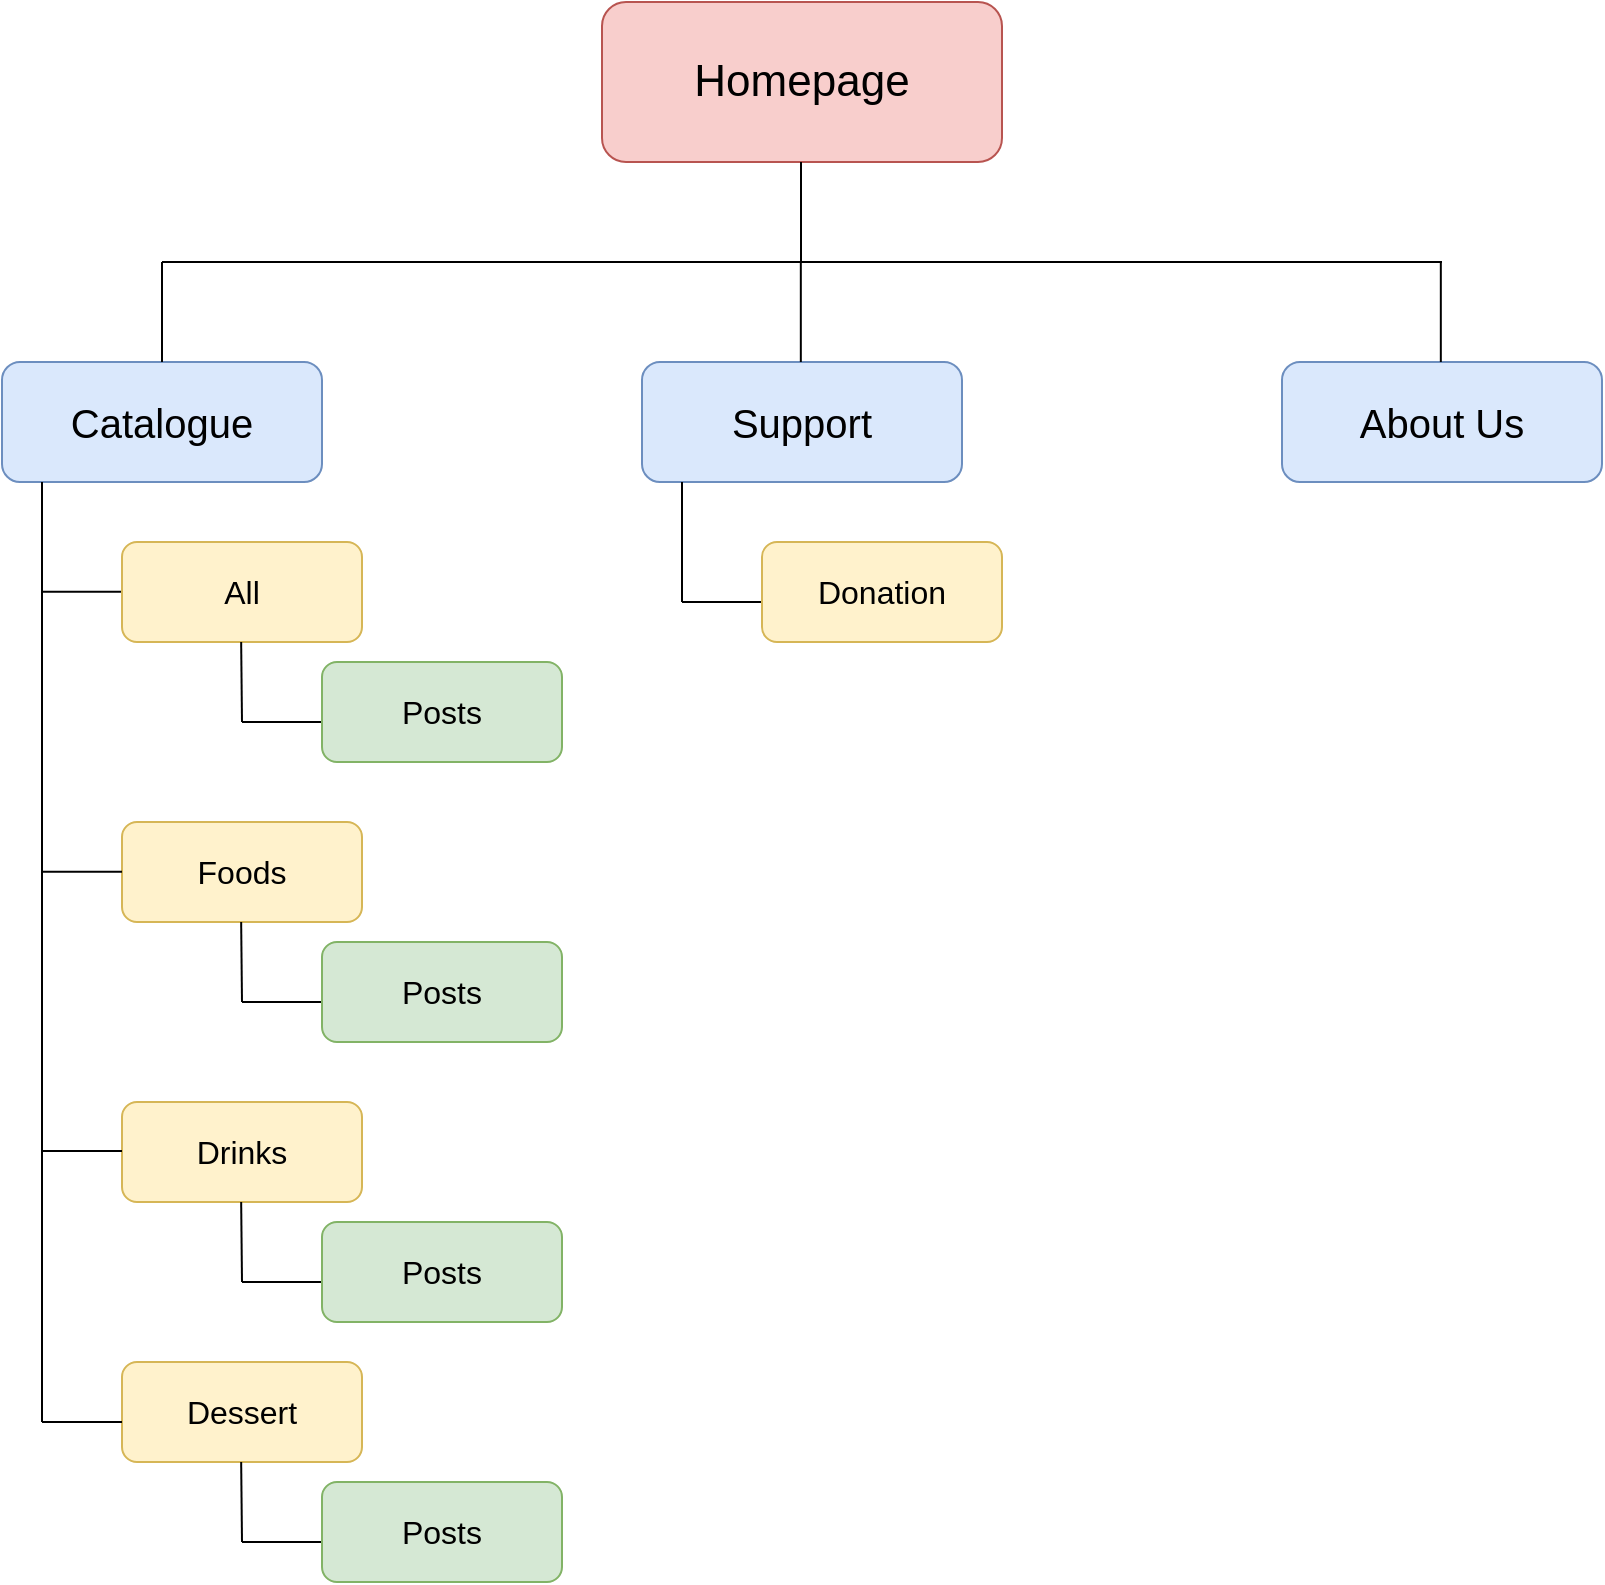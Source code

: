 <mxfile version="24.5.4" type="github">
  <diagram name="Page-1" id="LEZ5n5fntuWUsPVQmiIG">
    <mxGraphModel dx="1235" dy="665" grid="1" gridSize="10" guides="1" tooltips="1" connect="1" arrows="1" fold="1" page="1" pageScale="1" pageWidth="850" pageHeight="1100" math="0" shadow="0">
      <root>
        <mxCell id="0" />
        <mxCell id="1" parent="0" />
        <mxCell id="Hb-jmeLNu6FLRn5VgUYX-1" value="&lt;font style=&quot;font-size: 22px;&quot;&gt;Homepage&lt;/font&gt;" style="rounded=1;whiteSpace=wrap;html=1;fillColor=#f8cecc;strokeColor=#b85450;" parent="1" vertex="1">
          <mxGeometry x="300" y="150" width="200" height="80" as="geometry" />
        </mxCell>
        <mxCell id="1kTSaBlXqIQbw2CaoR4M-1" value="" style="endArrow=none;html=1;rounded=0;" edge="1" parent="1">
          <mxGeometry width="50" height="50" relative="1" as="geometry">
            <mxPoint x="80" y="280" as="sourcePoint" />
            <mxPoint x="720" y="280" as="targetPoint" />
          </mxGeometry>
        </mxCell>
        <mxCell id="1kTSaBlXqIQbw2CaoR4M-2" value="&lt;font style=&quot;font-size: 20px;&quot;&gt;Catalogue&lt;/font&gt;" style="rounded=1;whiteSpace=wrap;html=1;fillColor=#dae8fc;strokeColor=#6c8ebf;" vertex="1" parent="1">
          <mxGeometry y="330" width="160" height="60" as="geometry" />
        </mxCell>
        <mxCell id="1kTSaBlXqIQbw2CaoR4M-3" value="&lt;font style=&quot;font-size: 20px;&quot;&gt;Support&lt;/font&gt;" style="rounded=1;whiteSpace=wrap;html=1;fillColor=#dae8fc;strokeColor=#6c8ebf;" vertex="1" parent="1">
          <mxGeometry x="320" y="330" width="160" height="60" as="geometry" />
        </mxCell>
        <mxCell id="1kTSaBlXqIQbw2CaoR4M-4" value="&lt;font style=&quot;font-size: 20px;&quot;&gt;About Us&lt;/font&gt;" style="rounded=1;whiteSpace=wrap;html=1;fillColor=#dae8fc;strokeColor=#6c8ebf;" vertex="1" parent="1">
          <mxGeometry x="640" y="330" width="160" height="60" as="geometry" />
        </mxCell>
        <mxCell id="1kTSaBlXqIQbw2CaoR4M-5" value="" style="endArrow=none;html=1;rounded=0;exitX=0.5;exitY=0;exitDx=0;exitDy=0;" edge="1" parent="1" source="1kTSaBlXqIQbw2CaoR4M-2">
          <mxGeometry width="50" height="50" relative="1" as="geometry">
            <mxPoint x="20" y="300" as="sourcePoint" />
            <mxPoint x="80" y="280" as="targetPoint" />
          </mxGeometry>
        </mxCell>
        <mxCell id="1kTSaBlXqIQbw2CaoR4M-6" value="" style="endArrow=none;html=1;rounded=0;exitX=0.5;exitY=0;exitDx=0;exitDy=0;" edge="1" parent="1">
          <mxGeometry width="50" height="50" relative="1" as="geometry">
            <mxPoint x="399.41" y="330" as="sourcePoint" />
            <mxPoint x="399.41" y="280" as="targetPoint" />
          </mxGeometry>
        </mxCell>
        <mxCell id="1kTSaBlXqIQbw2CaoR4M-7" value="" style="endArrow=none;html=1;rounded=0;exitX=0.5;exitY=0;exitDx=0;exitDy=0;" edge="1" parent="1">
          <mxGeometry width="50" height="50" relative="1" as="geometry">
            <mxPoint x="719.41" y="330" as="sourcePoint" />
            <mxPoint x="719.41" y="280" as="targetPoint" />
          </mxGeometry>
        </mxCell>
        <mxCell id="1kTSaBlXqIQbw2CaoR4M-8" value="" style="endArrow=none;html=1;rounded=0;exitX=0.5;exitY=0;exitDx=0;exitDy=0;" edge="1" parent="1">
          <mxGeometry width="50" height="50" relative="1" as="geometry">
            <mxPoint x="399.5" y="280" as="sourcePoint" />
            <mxPoint x="399.5" y="230" as="targetPoint" />
          </mxGeometry>
        </mxCell>
        <mxCell id="1kTSaBlXqIQbw2CaoR4M-10" value="" style="endArrow=none;html=1;rounded=0;" edge="1" parent="1">
          <mxGeometry width="50" height="50" relative="1" as="geometry">
            <mxPoint x="20" y="444.86" as="sourcePoint" />
            <mxPoint x="60" y="444.86" as="targetPoint" />
          </mxGeometry>
        </mxCell>
        <mxCell id="1kTSaBlXqIQbw2CaoR4M-11" value="&lt;font style=&quot;font-size: 16px;&quot;&gt;All&lt;/font&gt;" style="rounded=1;whiteSpace=wrap;html=1;fillColor=#fff2cc;strokeColor=#d6b656;" vertex="1" parent="1">
          <mxGeometry x="60" y="420" width="120" height="50" as="geometry" />
        </mxCell>
        <mxCell id="1kTSaBlXqIQbw2CaoR4M-12" value="&lt;font style=&quot;font-size: 16px;&quot;&gt;Foods&lt;/font&gt;" style="rounded=1;whiteSpace=wrap;html=1;fillColor=#fff2cc;strokeColor=#d6b656;" vertex="1" parent="1">
          <mxGeometry x="60" y="560" width="120" height="50" as="geometry" />
        </mxCell>
        <mxCell id="1kTSaBlXqIQbw2CaoR4M-13" value="" style="endArrow=none;html=1;rounded=0;" edge="1" parent="1">
          <mxGeometry width="50" height="50" relative="1" as="geometry">
            <mxPoint x="20" y="584.86" as="sourcePoint" />
            <mxPoint x="60" y="584.86" as="targetPoint" />
          </mxGeometry>
        </mxCell>
        <mxCell id="1kTSaBlXqIQbw2CaoR4M-14" value="&lt;font style=&quot;font-size: 16px;&quot;&gt;Drinks&lt;/font&gt;" style="rounded=1;whiteSpace=wrap;html=1;fillColor=#fff2cc;strokeColor=#d6b656;" vertex="1" parent="1">
          <mxGeometry x="60" y="700" width="120" height="50" as="geometry" />
        </mxCell>
        <mxCell id="1kTSaBlXqIQbw2CaoR4M-15" value="&lt;font style=&quot;font-size: 16px;&quot;&gt;Dessert&lt;/font&gt;" style="rounded=1;whiteSpace=wrap;html=1;fillColor=#fff2cc;strokeColor=#d6b656;" vertex="1" parent="1">
          <mxGeometry x="60" y="830" width="120" height="50" as="geometry" />
        </mxCell>
        <mxCell id="1kTSaBlXqIQbw2CaoR4M-16" value="" style="endArrow=none;html=1;rounded=0;" edge="1" parent="1">
          <mxGeometry width="50" height="50" relative="1" as="geometry">
            <mxPoint x="20" y="724.5" as="sourcePoint" />
            <mxPoint x="60" y="724.5" as="targetPoint" />
          </mxGeometry>
        </mxCell>
        <mxCell id="1kTSaBlXqIQbw2CaoR4M-18" value="" style="endArrow=none;html=1;rounded=0;" edge="1" parent="1">
          <mxGeometry width="50" height="50" relative="1" as="geometry">
            <mxPoint x="120" y="510" as="sourcePoint" />
            <mxPoint x="119.58" y="470" as="targetPoint" />
          </mxGeometry>
        </mxCell>
        <mxCell id="1kTSaBlXqIQbw2CaoR4M-19" value="" style="endArrow=none;html=1;rounded=0;" edge="1" parent="1">
          <mxGeometry width="50" height="50" relative="1" as="geometry">
            <mxPoint x="120" y="510" as="sourcePoint" />
            <mxPoint x="160" y="510" as="targetPoint" />
          </mxGeometry>
        </mxCell>
        <mxCell id="1kTSaBlXqIQbw2CaoR4M-20" value="&lt;font style=&quot;font-size: 16px;&quot;&gt;Posts&lt;/font&gt;" style="rounded=1;whiteSpace=wrap;html=1;fillColor=#d5e8d4;strokeColor=#82b366;" vertex="1" parent="1">
          <mxGeometry x="160" y="480" width="120" height="50" as="geometry" />
        </mxCell>
        <mxCell id="1kTSaBlXqIQbw2CaoR4M-22" value="" style="endArrow=none;html=1;rounded=0;" edge="1" parent="1">
          <mxGeometry width="50" height="50" relative="1" as="geometry">
            <mxPoint x="120" y="650" as="sourcePoint" />
            <mxPoint x="160" y="650" as="targetPoint" />
          </mxGeometry>
        </mxCell>
        <mxCell id="1kTSaBlXqIQbw2CaoR4M-23" value="" style="endArrow=none;html=1;rounded=0;" edge="1" parent="1">
          <mxGeometry width="50" height="50" relative="1" as="geometry">
            <mxPoint x="120" y="650" as="sourcePoint" />
            <mxPoint x="119.58" y="610" as="targetPoint" />
          </mxGeometry>
        </mxCell>
        <mxCell id="1kTSaBlXqIQbw2CaoR4M-24" value="&lt;font style=&quot;font-size: 16px;&quot;&gt;Posts&lt;/font&gt;" style="rounded=1;whiteSpace=wrap;html=1;fillColor=#d5e8d4;strokeColor=#82b366;" vertex="1" parent="1">
          <mxGeometry x="160" y="620" width="120" height="50" as="geometry" />
        </mxCell>
        <mxCell id="1kTSaBlXqIQbw2CaoR4M-27" value="" style="endArrow=none;html=1;rounded=0;" edge="1" parent="1">
          <mxGeometry width="50" height="50" relative="1" as="geometry">
            <mxPoint x="120" y="790" as="sourcePoint" />
            <mxPoint x="119.58" y="750" as="targetPoint" />
          </mxGeometry>
        </mxCell>
        <mxCell id="1kTSaBlXqIQbw2CaoR4M-28" value="" style="endArrow=none;html=1;rounded=0;" edge="1" parent="1">
          <mxGeometry width="50" height="50" relative="1" as="geometry">
            <mxPoint x="120" y="790" as="sourcePoint" />
            <mxPoint x="160" y="790" as="targetPoint" />
          </mxGeometry>
        </mxCell>
        <mxCell id="1kTSaBlXqIQbw2CaoR4M-29" value="&lt;font style=&quot;font-size: 16px;&quot;&gt;Posts&lt;/font&gt;" style="rounded=1;whiteSpace=wrap;html=1;fillColor=#d5e8d4;strokeColor=#82b366;" vertex="1" parent="1">
          <mxGeometry x="160" y="760" width="120" height="50" as="geometry" />
        </mxCell>
        <mxCell id="1kTSaBlXqIQbw2CaoR4M-31" value="" style="endArrow=none;html=1;rounded=0;" edge="1" parent="1">
          <mxGeometry width="50" height="50" relative="1" as="geometry">
            <mxPoint x="20" y="860" as="sourcePoint" />
            <mxPoint x="60" y="860" as="targetPoint" />
          </mxGeometry>
        </mxCell>
        <mxCell id="1kTSaBlXqIQbw2CaoR4M-32" value="" style="endArrow=none;html=1;rounded=0;" edge="1" parent="1">
          <mxGeometry width="50" height="50" relative="1" as="geometry">
            <mxPoint x="120" y="920" as="sourcePoint" />
            <mxPoint x="119.58" y="880" as="targetPoint" />
          </mxGeometry>
        </mxCell>
        <mxCell id="1kTSaBlXqIQbw2CaoR4M-33" value="" style="endArrow=none;html=1;rounded=0;" edge="1" parent="1">
          <mxGeometry width="50" height="50" relative="1" as="geometry">
            <mxPoint x="120" y="920" as="sourcePoint" />
            <mxPoint x="160" y="920" as="targetPoint" />
          </mxGeometry>
        </mxCell>
        <mxCell id="1kTSaBlXqIQbw2CaoR4M-34" value="&lt;font style=&quot;font-size: 16px;&quot;&gt;Posts&lt;/font&gt;" style="rounded=1;whiteSpace=wrap;html=1;fillColor=#d5e8d4;strokeColor=#82b366;" vertex="1" parent="1">
          <mxGeometry x="160" y="890" width="120" height="50" as="geometry" />
        </mxCell>
        <mxCell id="1kTSaBlXqIQbw2CaoR4M-35" value="" style="endArrow=none;html=1;rounded=0;entryX=0.125;entryY=1;entryDx=0;entryDy=0;entryPerimeter=0;" edge="1" parent="1" target="1kTSaBlXqIQbw2CaoR4M-2">
          <mxGeometry width="50" height="50" relative="1" as="geometry">
            <mxPoint x="20" y="860" as="sourcePoint" />
            <mxPoint x="60" y="430" as="targetPoint" />
          </mxGeometry>
        </mxCell>
        <mxCell id="1kTSaBlXqIQbw2CaoR4M-36" value="" style="endArrow=none;html=1;rounded=0;" edge="1" parent="1">
          <mxGeometry width="50" height="50" relative="1" as="geometry">
            <mxPoint x="340" y="450" as="sourcePoint" />
            <mxPoint x="380" y="450" as="targetPoint" />
          </mxGeometry>
        </mxCell>
        <mxCell id="1kTSaBlXqIQbw2CaoR4M-37" value="&lt;font style=&quot;font-size: 16px;&quot;&gt;Donation&lt;/font&gt;" style="rounded=1;whiteSpace=wrap;html=1;fillColor=#fff2cc;strokeColor=#d6b656;" vertex="1" parent="1">
          <mxGeometry x="380" y="420" width="120" height="50" as="geometry" />
        </mxCell>
        <mxCell id="1kTSaBlXqIQbw2CaoR4M-56" value="" style="endArrow=none;html=1;rounded=0;entryX=0.125;entryY=1;entryDx=0;entryDy=0;entryPerimeter=0;" edge="1" parent="1">
          <mxGeometry width="50" height="50" relative="1" as="geometry">
            <mxPoint x="340" y="450" as="sourcePoint" />
            <mxPoint x="340" y="390" as="targetPoint" />
          </mxGeometry>
        </mxCell>
      </root>
    </mxGraphModel>
  </diagram>
</mxfile>
